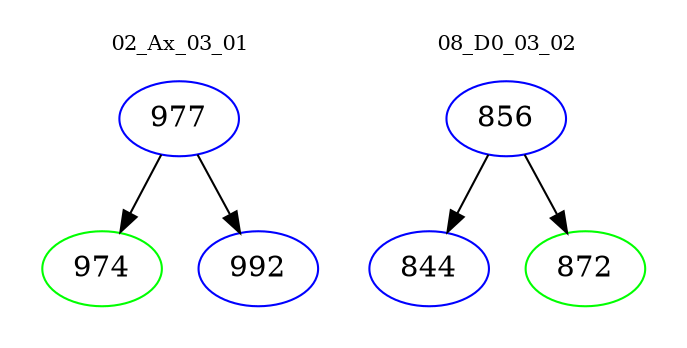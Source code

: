 digraph{
subgraph cluster_0 {
color = white
label = "02_Ax_03_01";
fontsize=10;
T0_977 [label="977", color="blue"]
T0_977 -> T0_974 [color="black"]
T0_974 [label="974", color="green"]
T0_977 -> T0_992 [color="black"]
T0_992 [label="992", color="blue"]
}
subgraph cluster_1 {
color = white
label = "08_D0_03_02";
fontsize=10;
T1_856 [label="856", color="blue"]
T1_856 -> T1_844 [color="black"]
T1_844 [label="844", color="blue"]
T1_856 -> T1_872 [color="black"]
T1_872 [label="872", color="green"]
}
}
